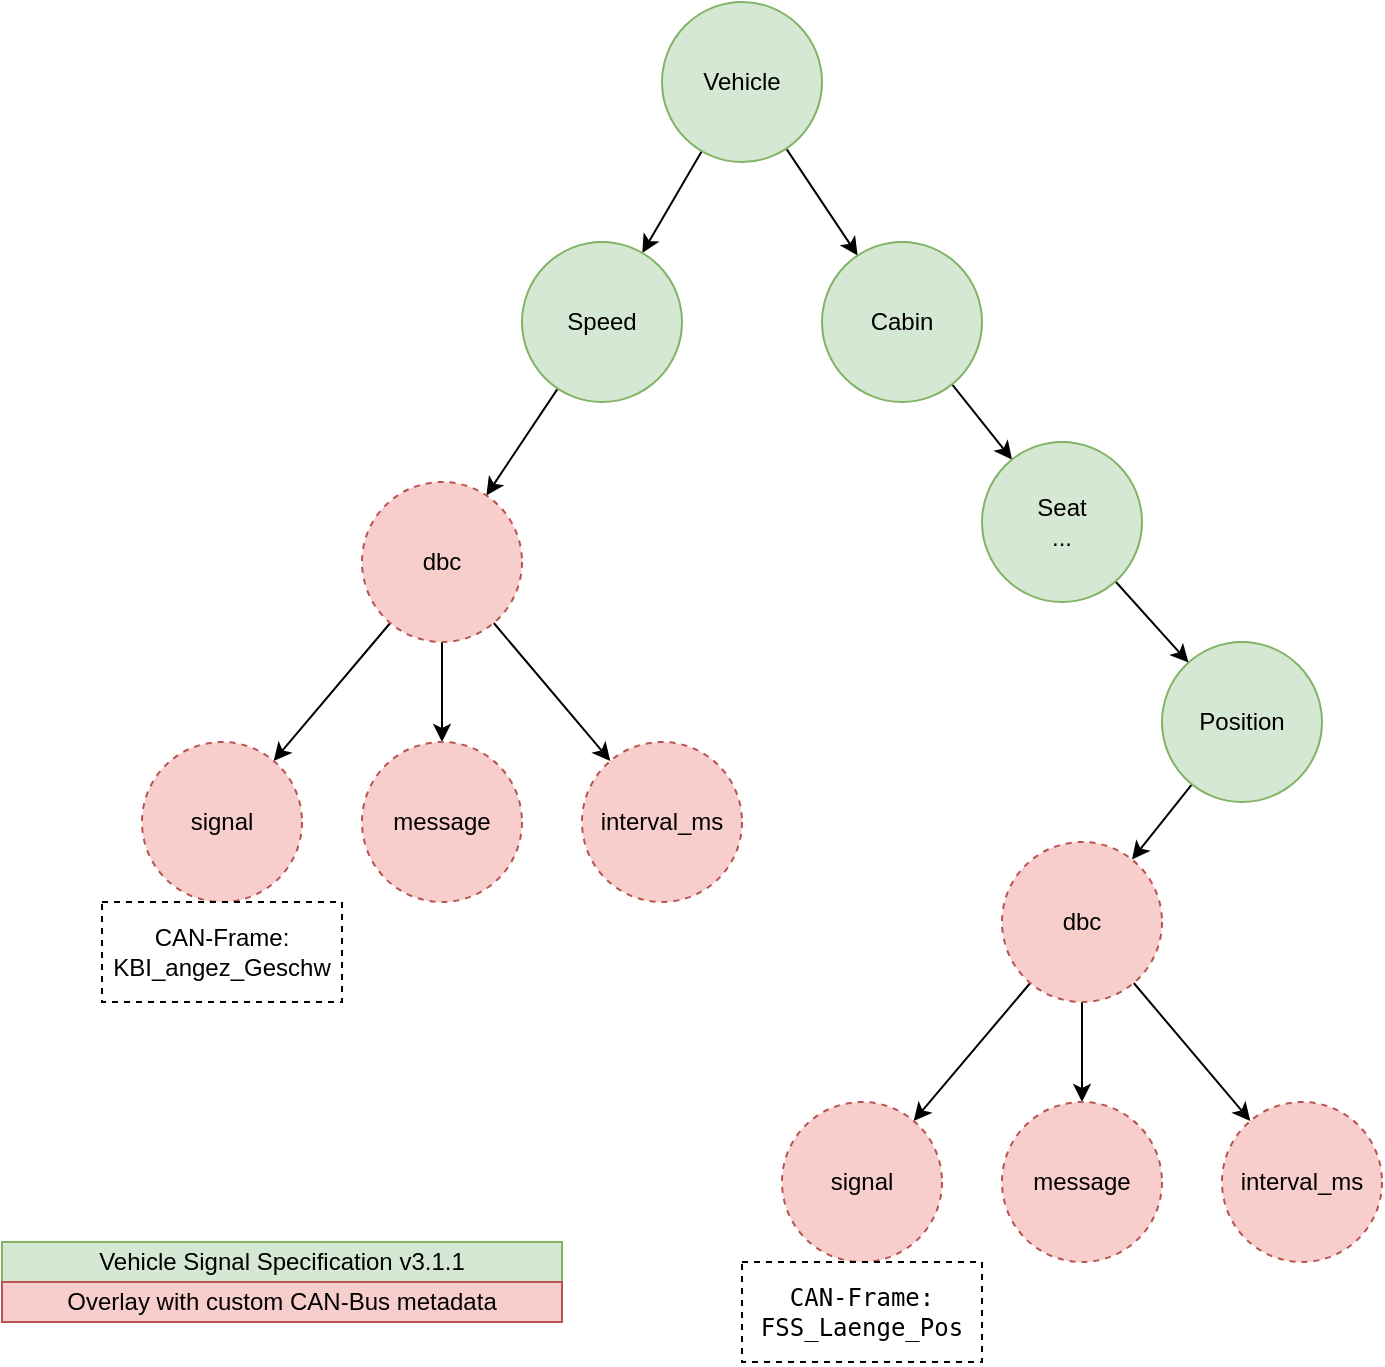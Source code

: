 <mxfile>
    <diagram id="wpqvqMKKYdF7npbYjjFl" name="Page-1">
        <mxGraphModel dx="1917" dy="584" grid="1" gridSize="10" guides="1" tooltips="1" connect="1" arrows="1" fold="1" page="1" pageScale="1" pageWidth="850" pageHeight="1100" math="0" shadow="0">
            <root>
                <mxCell id="0"/>
                <mxCell id="1" parent="0"/>
                <mxCell id="5" style="edgeStyle=none;html=1;" edge="1" parent="1" source="2" target="3">
                    <mxGeometry relative="1" as="geometry"/>
                </mxCell>
                <mxCell id="26" style="edgeStyle=none;html=1;" edge="1" parent="1" source="2" target="13">
                    <mxGeometry relative="1" as="geometry"/>
                </mxCell>
                <mxCell id="2" value="Vehicle" style="ellipse;whiteSpace=wrap;html=1;aspect=fixed;fillColor=#d5e8d4;strokeColor=#82b366;" vertex="1" parent="1">
                    <mxGeometry x="270" y="70" width="80" height="80" as="geometry"/>
                </mxCell>
                <mxCell id="6" style="edgeStyle=none;html=1;" edge="1" parent="1" source="3" target="4">
                    <mxGeometry relative="1" as="geometry"/>
                </mxCell>
                <mxCell id="3" value="Speed" style="ellipse;whiteSpace=wrap;html=1;aspect=fixed;fillColor=#d5e8d4;strokeColor=#82b366;" vertex="1" parent="1">
                    <mxGeometry x="200" y="190" width="80" height="80" as="geometry"/>
                </mxCell>
                <mxCell id="10" style="edgeStyle=none;html=1;" edge="1" parent="1" source="4" target="7">
                    <mxGeometry relative="1" as="geometry"/>
                </mxCell>
                <mxCell id="11" style="edgeStyle=none;html=1;" edge="1" parent="1" source="4" target="8">
                    <mxGeometry relative="1" as="geometry"/>
                </mxCell>
                <mxCell id="12" style="edgeStyle=none;html=1;" edge="1" parent="1" source="4" target="9">
                    <mxGeometry relative="1" as="geometry"/>
                </mxCell>
                <mxCell id="4" value="dbc" style="ellipse;whiteSpace=wrap;html=1;aspect=fixed;fillColor=#f8cecc;strokeColor=#b85450;dashed=1;" vertex="1" parent="1">
                    <mxGeometry x="120" y="310" width="80" height="80" as="geometry"/>
                </mxCell>
                <mxCell id="7" value="signal" style="ellipse;whiteSpace=wrap;html=1;aspect=fixed;fillColor=#f8cecc;strokeColor=#b85450;dashed=1;" vertex="1" parent="1">
                    <mxGeometry x="10" y="440" width="80" height="80" as="geometry"/>
                </mxCell>
                <mxCell id="8" value="message" style="ellipse;whiteSpace=wrap;html=1;aspect=fixed;fillColor=#f8cecc;strokeColor=#b85450;dashed=1;" vertex="1" parent="1">
                    <mxGeometry x="120" y="440" width="80" height="80" as="geometry"/>
                </mxCell>
                <mxCell id="9" value="interval_ms" style="ellipse;whiteSpace=wrap;html=1;aspect=fixed;fillColor=#f8cecc;strokeColor=#b85450;dashed=1;" vertex="1" parent="1">
                    <mxGeometry x="230" y="440" width="80" height="80" as="geometry"/>
                </mxCell>
                <mxCell id="27" style="edgeStyle=none;html=1;" edge="1" parent="1" source="13" target="16">
                    <mxGeometry relative="1" as="geometry"/>
                </mxCell>
                <mxCell id="13" value="Cabin" style="ellipse;whiteSpace=wrap;html=1;aspect=fixed;fillColor=#d5e8d4;strokeColor=#82b366;" vertex="1" parent="1">
                    <mxGeometry x="350" y="190" width="80" height="80" as="geometry"/>
                </mxCell>
                <mxCell id="25" style="edgeStyle=none;html=1;" edge="1" parent="1" source="15" target="21">
                    <mxGeometry relative="1" as="geometry">
                        <mxPoint x="592.614" y="464.223" as="sourcePoint"/>
                    </mxGeometry>
                </mxCell>
                <mxCell id="15" value="Position" style="ellipse;whiteSpace=wrap;html=1;aspect=fixed;fillColor=#d5e8d4;strokeColor=#82b366;" vertex="1" parent="1">
                    <mxGeometry x="520" y="390" width="80" height="80" as="geometry"/>
                </mxCell>
                <mxCell id="29" style="edgeStyle=none;html=1;" edge="1" parent="1" source="16" target="15">
                    <mxGeometry relative="1" as="geometry">
                        <mxPoint x="530.38" y="330.655" as="targetPoint"/>
                    </mxGeometry>
                </mxCell>
                <mxCell id="16" value="Seat&lt;br&gt;..." style="ellipse;whiteSpace=wrap;html=1;aspect=fixed;fillColor=#d5e8d4;strokeColor=#82b366;" vertex="1" parent="1">
                    <mxGeometry x="430" y="290" width="80" height="80" as="geometry"/>
                </mxCell>
                <mxCell id="18" style="edgeStyle=none;html=1;" edge="1" source="21" target="22" parent="1">
                    <mxGeometry relative="1" as="geometry"/>
                </mxCell>
                <mxCell id="19" style="edgeStyle=none;html=1;" edge="1" source="21" target="23" parent="1">
                    <mxGeometry relative="1" as="geometry"/>
                </mxCell>
                <mxCell id="20" style="edgeStyle=none;html=1;" edge="1" source="21" target="24" parent="1">
                    <mxGeometry relative="1" as="geometry"/>
                </mxCell>
                <mxCell id="21" value="dbc" style="ellipse;whiteSpace=wrap;html=1;aspect=fixed;fillColor=#f8cecc;strokeColor=#b85450;dashed=1;" vertex="1" parent="1">
                    <mxGeometry x="440" y="490" width="80" height="80" as="geometry"/>
                </mxCell>
                <mxCell id="22" value="signal" style="ellipse;whiteSpace=wrap;html=1;aspect=fixed;fillColor=#f8cecc;strokeColor=#b85450;dashed=1;" vertex="1" parent="1">
                    <mxGeometry x="330" y="620" width="80" height="80" as="geometry"/>
                </mxCell>
                <mxCell id="23" value="message" style="ellipse;whiteSpace=wrap;html=1;aspect=fixed;fillColor=#f8cecc;strokeColor=#b85450;dashed=1;" vertex="1" parent="1">
                    <mxGeometry x="440" y="620" width="80" height="80" as="geometry"/>
                </mxCell>
                <mxCell id="24" value="interval_ms" style="ellipse;whiteSpace=wrap;html=1;aspect=fixed;fillColor=#f8cecc;strokeColor=#b85450;dashed=1;" vertex="1" parent="1">
                    <mxGeometry x="550" y="620" width="80" height="80" as="geometry"/>
                </mxCell>
                <mxCell id="31" value="CAN-Frame:&lt;br&gt;KBI_angez_Geschw" style="rounded=0;whiteSpace=wrap;html=1;dashed=1;" vertex="1" parent="1">
                    <mxGeometry x="-10" y="520" width="120" height="50" as="geometry"/>
                </mxCell>
                <mxCell id="32" value="&lt;pre style=&quot;tab-size: 4;&quot; tabindex=&quot;0&quot;&gt;&lt;code style=&quot;&quot; data-lang=&quot;yaml&quot; class=&quot;language-yaml&quot;&gt;&lt;span style=&quot;display: flex;&quot;&gt;&lt;span style=&quot;color: rgb(248, 248, 248); text-decoration-line: underline;&quot;&gt;&lt;/span&gt;&lt;span style=&quot;color: rgb(0, 0, 0);&quot;&gt;CAN-Frame:&lt;br&gt;FSS_Laenge_Pos&lt;/span&gt;&lt;span style=&quot;color: rgb(248, 248, 248); text-decoration-line: underline;&quot;&gt;&lt;/span&gt;&lt;span style=&quot;background-color: rgb(248, 248, 248); color: rgb(248, 248, 248); text-decoration-line: underline;&quot;&gt;&lt;br&gt;&lt;/span&gt;&lt;/span&gt;&lt;/code&gt;&lt;/pre&gt;" style="rounded=0;whiteSpace=wrap;html=1;dashed=1;" vertex="1" parent="1">
                    <mxGeometry x="310" y="700" width="120" height="50" as="geometry"/>
                </mxCell>
                <mxCell id="33" value="Vehicle Signal Specification v3.1.1" style="rounded=0;whiteSpace=wrap;html=1;labelBackgroundColor=none;fillColor=#d5e8d4;strokeColor=#82b366;" vertex="1" parent="1">
                    <mxGeometry x="-60" y="690" width="280" height="20" as="geometry"/>
                </mxCell>
                <mxCell id="34" value="Overlay with custom CAN-Bus metadata" style="rounded=0;whiteSpace=wrap;html=1;labelBackgroundColor=none;fillColor=#f8cecc;strokeColor=#b85450;" vertex="1" parent="1">
                    <mxGeometry x="-60" y="710" width="280" height="20" as="geometry"/>
                </mxCell>
            </root>
        </mxGraphModel>
    </diagram>
</mxfile>